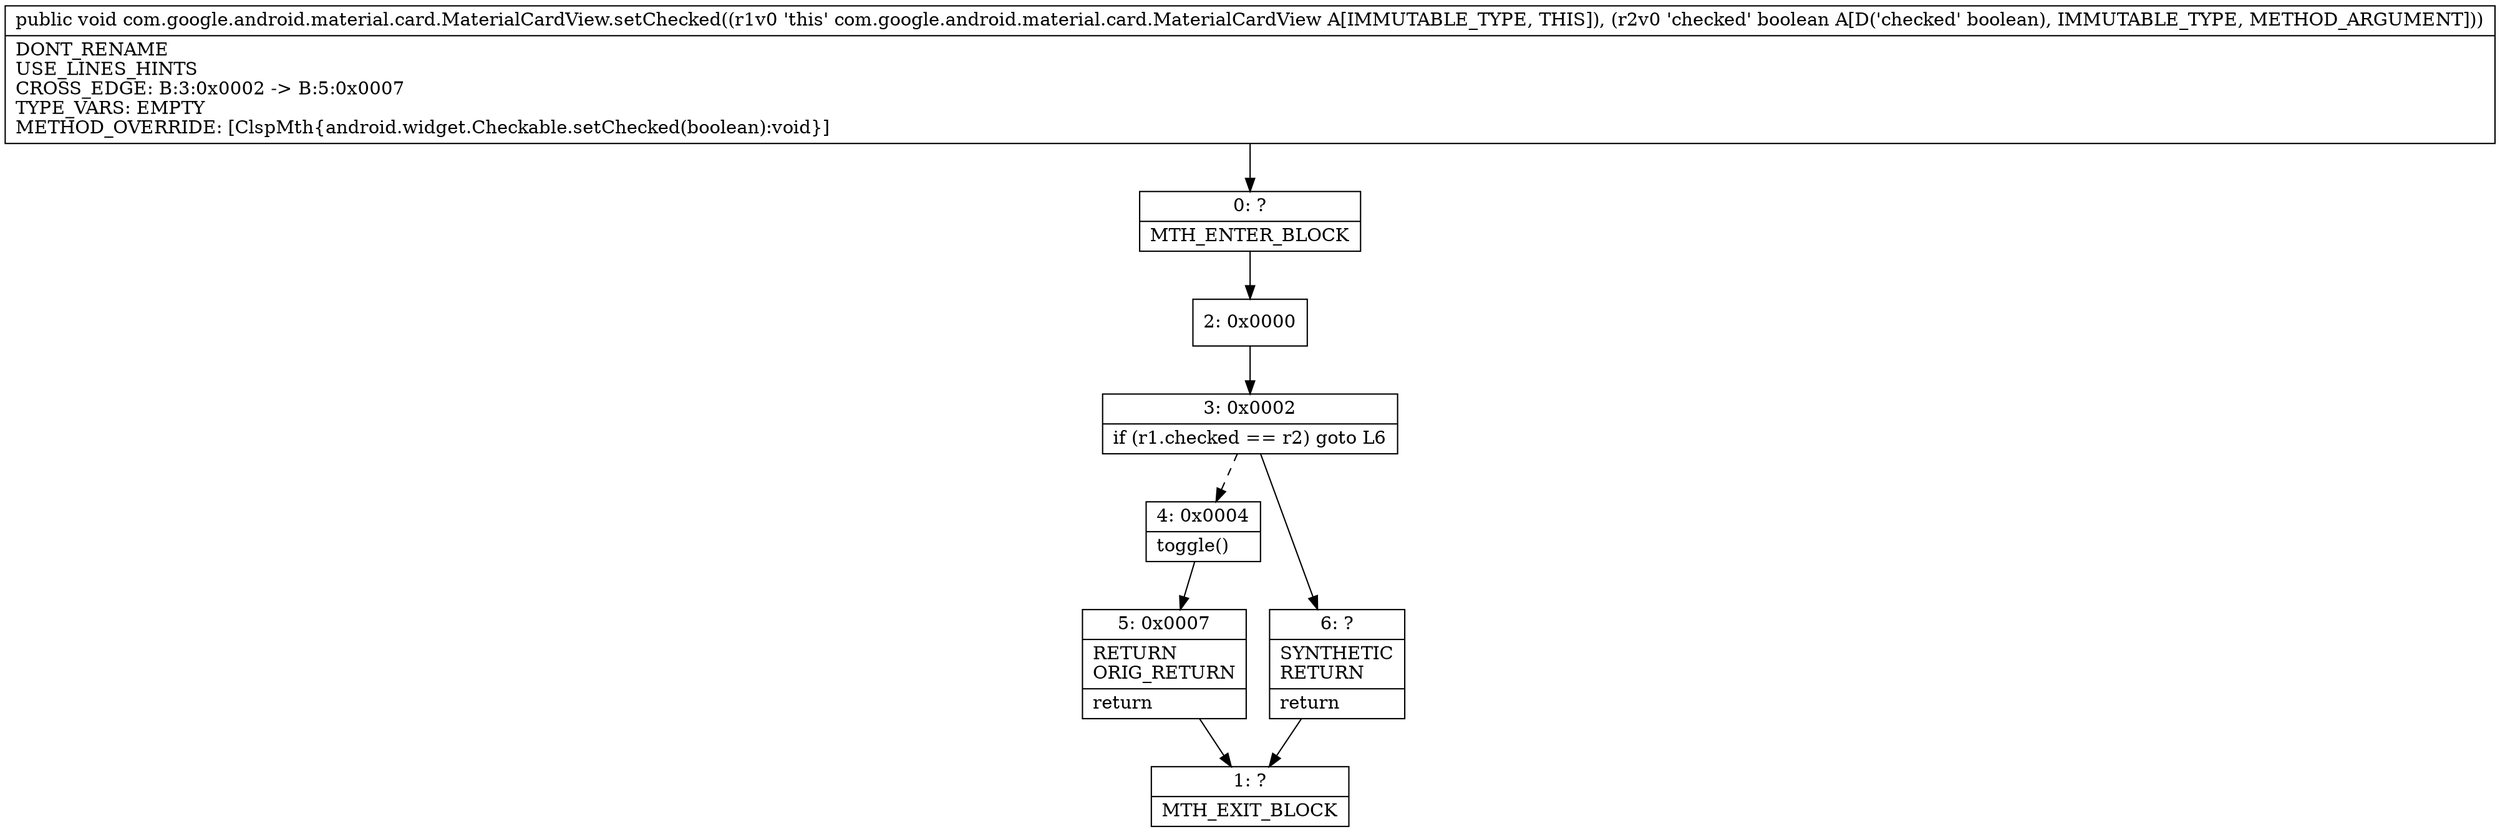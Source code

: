 digraph "CFG forcom.google.android.material.card.MaterialCardView.setChecked(Z)V" {
Node_0 [shape=record,label="{0\:\ ?|MTH_ENTER_BLOCK\l}"];
Node_2 [shape=record,label="{2\:\ 0x0000}"];
Node_3 [shape=record,label="{3\:\ 0x0002|if (r1.checked == r2) goto L6\l}"];
Node_4 [shape=record,label="{4\:\ 0x0004|toggle()\l}"];
Node_5 [shape=record,label="{5\:\ 0x0007|RETURN\lORIG_RETURN\l|return\l}"];
Node_1 [shape=record,label="{1\:\ ?|MTH_EXIT_BLOCK\l}"];
Node_6 [shape=record,label="{6\:\ ?|SYNTHETIC\lRETURN\l|return\l}"];
MethodNode[shape=record,label="{public void com.google.android.material.card.MaterialCardView.setChecked((r1v0 'this' com.google.android.material.card.MaterialCardView A[IMMUTABLE_TYPE, THIS]), (r2v0 'checked' boolean A[D('checked' boolean), IMMUTABLE_TYPE, METHOD_ARGUMENT]))  | DONT_RENAME\lUSE_LINES_HINTS\lCROSS_EDGE: B:3:0x0002 \-\> B:5:0x0007\lTYPE_VARS: EMPTY\lMETHOD_OVERRIDE: [ClspMth\{android.widget.Checkable.setChecked(boolean):void\}]\l}"];
MethodNode -> Node_0;Node_0 -> Node_2;
Node_2 -> Node_3;
Node_3 -> Node_4[style=dashed];
Node_3 -> Node_6;
Node_4 -> Node_5;
Node_5 -> Node_1;
Node_6 -> Node_1;
}

